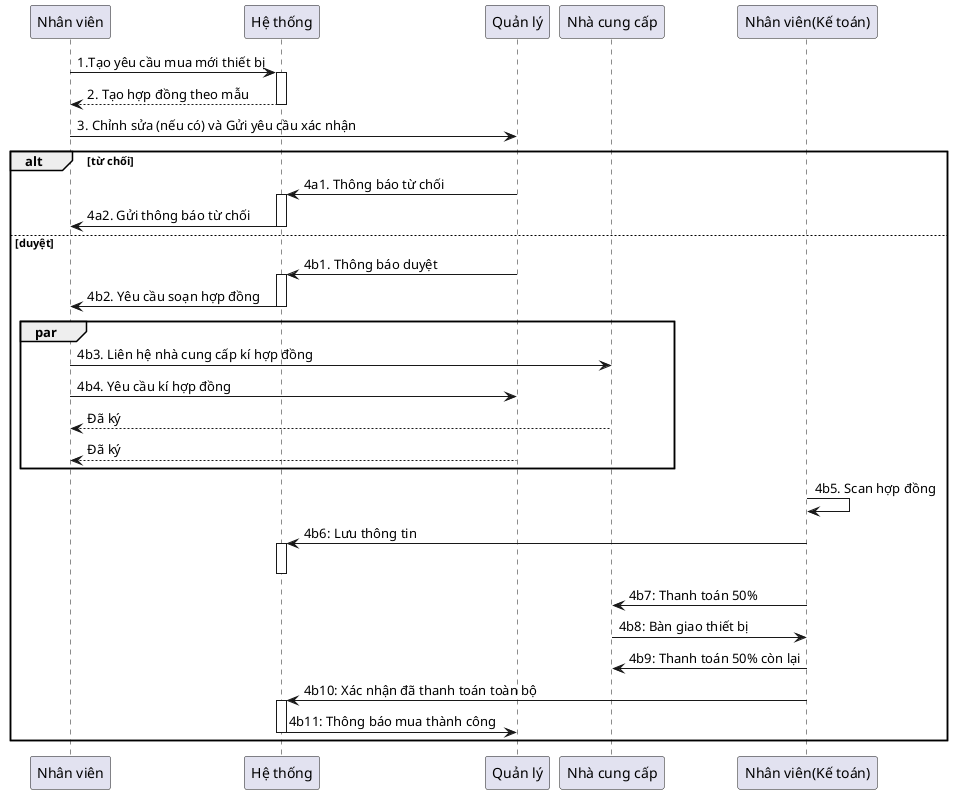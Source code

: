 @startuml

participant "Nhân viên" as nv


participant "Hệ thống" as System
participant "Quản lý" as ql

participant "Nhà cung cấp" as ncc
participant "Nhân viên(Kế toán)" as kt


nv -> System: 1.Tạo yêu cầu mua mới thiết bị
activate System
System --> nv: 2. Tạo hợp đồng theo mẫu
deactivate System
nv -> ql: 3. Chỉnh sửa (nếu có) và Gửi yêu cầu xác nhận
alt từ chối
    ql -> System: 4a1. Thông báo từ chối
    activate System
    System -> nv: 4a2. Gửi thông báo từ chối
else duyệt
    deactivate System
    ql -> System: 4b1. Thông báo duyệt
    activate System
    System -> nv: 4b2. Yêu cầu soạn hợp đồng
    deactivate System
    par
        nv -> ncc: 4b3. Liên hệ nhà cung cấp kí hợp đồng
        nv -> ql: 4b4. Yêu cầu kí hợp đồng
        ncc --> nv: Đã ký
        ql --> nv: Đã ký
    end
    kt -> kt: 4b5. Scan hợp đồng
    kt -> System: 4b6: Lưu thông tin
    activate System
    deactivate System
    kt -> ncc: 4b7: Thanh toán 50%
    ncc -> kt: 4b8: Bàn giao thiết bị
    kt -> ncc: 4b9: Thanh toán 50% còn lại

    kt -> System: 4b10: Xác nhận đã thanh toán toàn bộ
    activate System

    System -> ql: 4b11: Thông báo mua thành công
    deactivate System
end

deactivate System
@enduml
